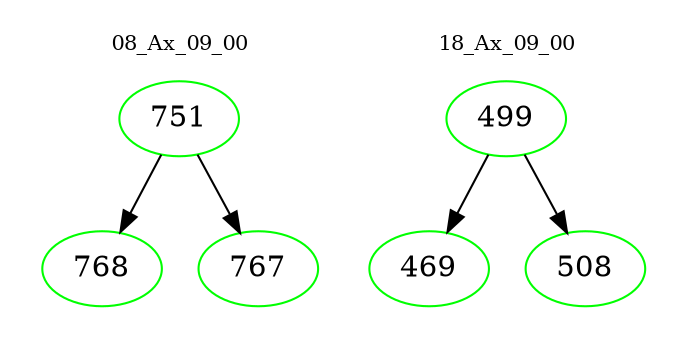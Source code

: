 digraph{
subgraph cluster_0 {
color = white
label = "08_Ax_09_00";
fontsize=10;
T0_751 [label="751", color="green"]
T0_751 -> T0_768 [color="black"]
T0_768 [label="768", color="green"]
T0_751 -> T0_767 [color="black"]
T0_767 [label="767", color="green"]
}
subgraph cluster_1 {
color = white
label = "18_Ax_09_00";
fontsize=10;
T1_499 [label="499", color="green"]
T1_499 -> T1_469 [color="black"]
T1_469 [label="469", color="green"]
T1_499 -> T1_508 [color="black"]
T1_508 [label="508", color="green"]
}
}
